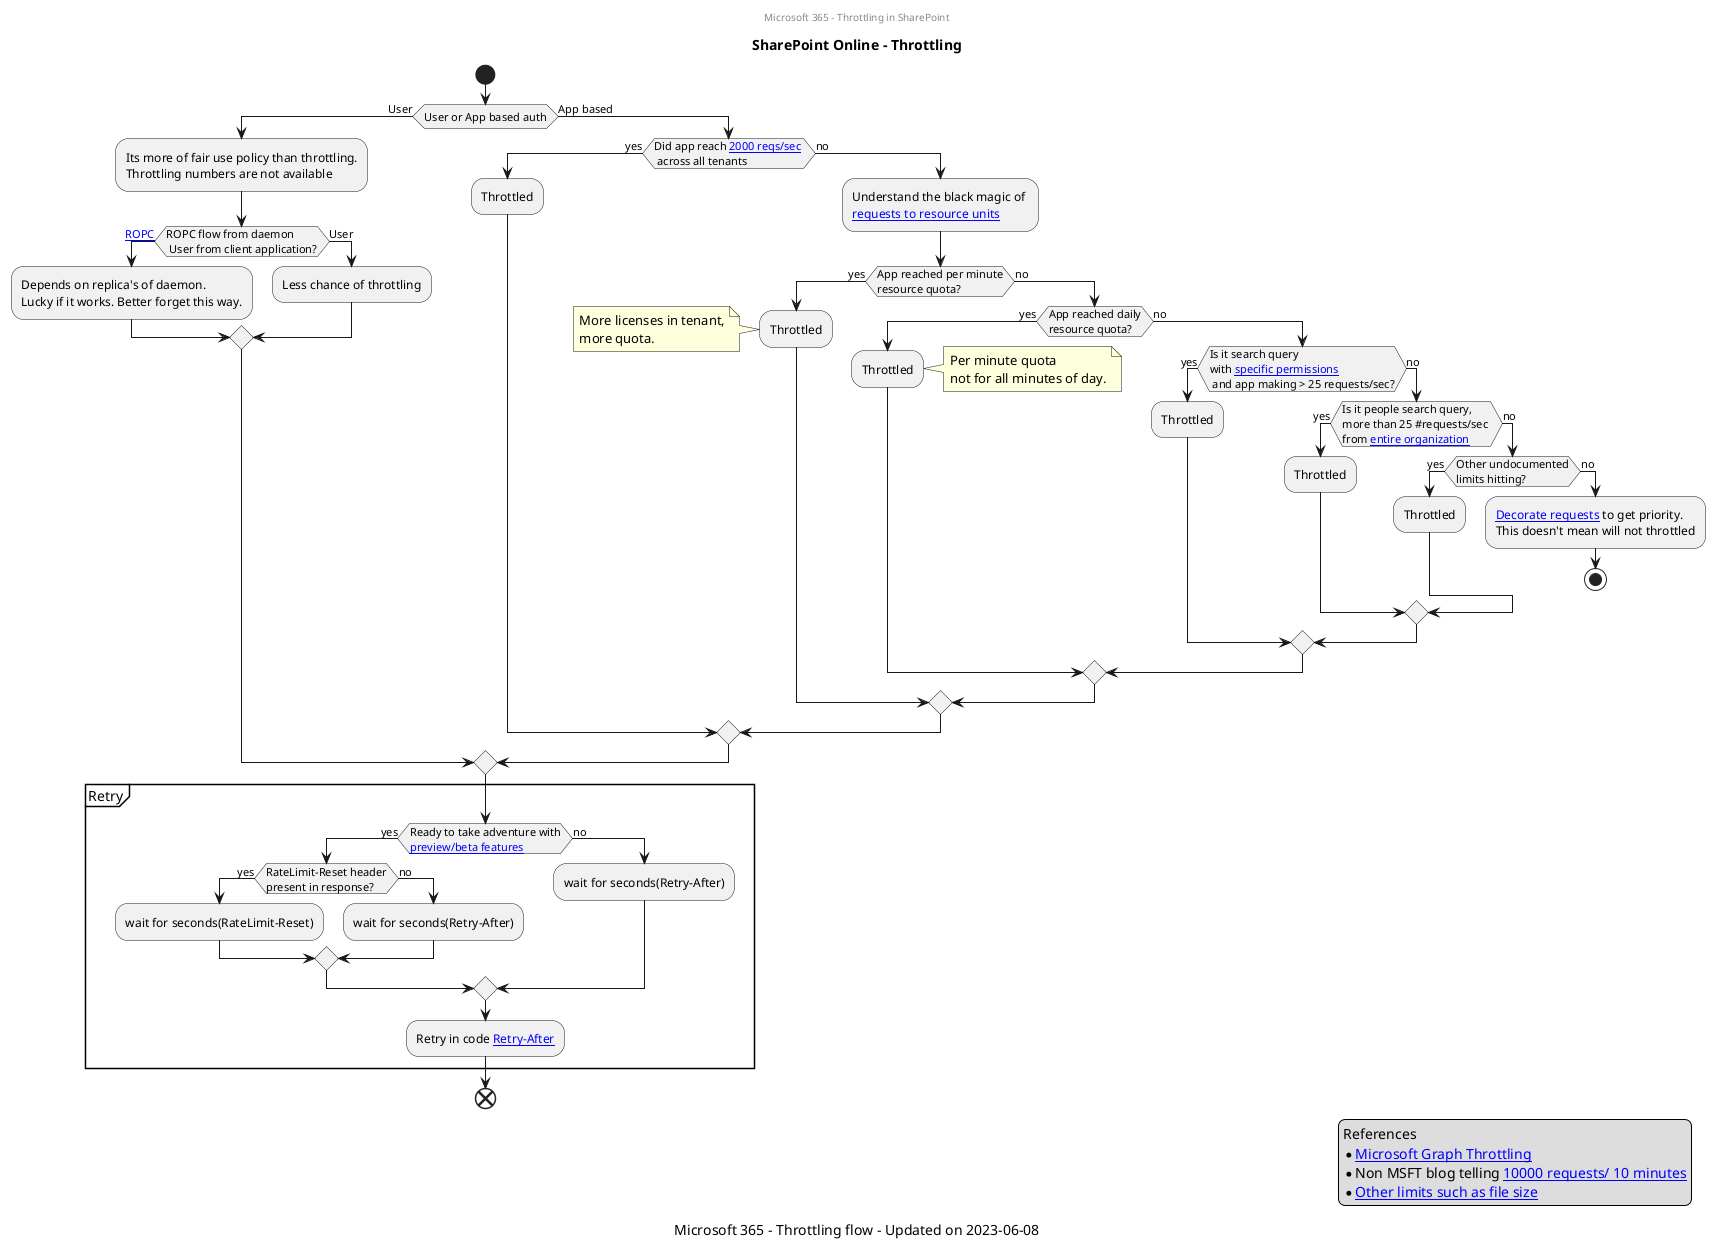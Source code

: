 @startuml "Throttling"
center header
Microsoft 365 - Throttling in SharePoint
endheader

title SharePoint Online - Throttling 

start
if (User or App based auth) then (User)
    :Its more of fair use policy than throttling.
    Throttling numbers are not available;
    if(ROPC flow from daemon\n User from client application?) then ([[https://learn.microsoft.com/en-us/azure/active-directory/develop/v2-oauth-ropc ROPC]])
        :Depends on replica's of daemon.
        Lucky if it works. Better forget this way.;
    else (User)
        :Less chance of throttling;
    endif
else (App based)
    if (Did app reach [[https://learn.microsoft.com/en-us/graph/throttling-limits#ms--in-this-article 2000 reqs/sec]] \n across all tenants) then (yes)
        :Throttled;
    else (no)
        :Understand the black magic of \n[[https://learn.microsoft.com/en-us/sharepoint/dev/general-development/how-to-avoid-getting-throttled-or-blocked-in-sharepoint-online#application-throttling requests to resource units]];
        if(App reached per minute\nresource quota?) then (yes)
            :Throttled;
            note left: More licenses in tenant,\nmore quota.
        else (no)
            if(App reached daily\nresource quota?) then (yes)
                :Throttled;
                note right:Per minute quota \nnot for all minutes of day.
            else (no)
                if(Is it search query \nwith [[https://learn.microsoft.com/en-us/sharepoint/dev/general-development/how-to-avoid-getting-throttled-or-blocked-in-sharepoint-online#when-using-app-only-authentication-with-sitesreadall-permission specific permissions]]\n and app making > 25 requests/sec?) then (yes)
                    :Throttled;
                else (no)
                    if(Is it people search query, \nmore than 25 #requests/sec \nfrom [[https://learn.microsoft.com/en-us/sharepoint/dev/general-development/how-to-avoid-getting-throttled-or-blocked-in-sharepoint-online#when-searching-for-people-search-results entire organization]]) then (yes)
                        :Throttled;
                    else (no)
                        if(Other undocumented\nlimits hitting?) then (yes)
                            :Throttled;
                        else (no)
                            :[[https://learn.microsoft.com/en-us/sharepoint/dev/general-development/how-to-avoid-getting-throttled-or-blocked-in-sharepoint-online#how-to-decorate-your-http-traffic Decorate requests]] to get priority.\nThis doesn't mean will not throttled;
                            stop
                        endif
                    endif
                endif
            endif
        endif
    endif
endif
partition Retry {
    if(Ready to take adventure with\n[[https://learn.microsoft.com/en-us/sharepoint/dev/general-development/how-to-avoid-getting-throttled-or-blocked-in-sharepoint-online#ratelimit-headers---preview preview/beta features]]) then (yes)
        if(RateLimit-Reset header\npresent in response?) then (yes)
            :wait for seconds(RateLimit-Reset);
        else (no)
            :wait for seconds(Retry-After);
        endif
    else (no)
        :wait for seconds(Retry-After);
    endif
    :Retry in code [[https://learn.microsoft.com/en-us/sharepoint/dev/general-development/how-to-avoid-getting-throttled-or-blocked-in-sharepoint-online#retry-after-header Retry-After]];
}
legend right
    References
    * [[https://learn.microsoft.com/en-us/graph/throttling Microsoft Graph Throttling]]
    * Non MSFT blog telling [[https://www.spdoctor.com/articles/Microsoft_Graph_-_Don't_Get_Throttled!.html 10000 requests/ 10 minutes]]
    * [[https://learn.microsoft.com/en-us/office365/servicedescriptions/sharepoint-online-service-description/sharepoint-online-limits Other limits such as file size]]
endlegend
caption Microsoft 365 - Throttling flow - Updated on 2023-06-08
end
@enduml